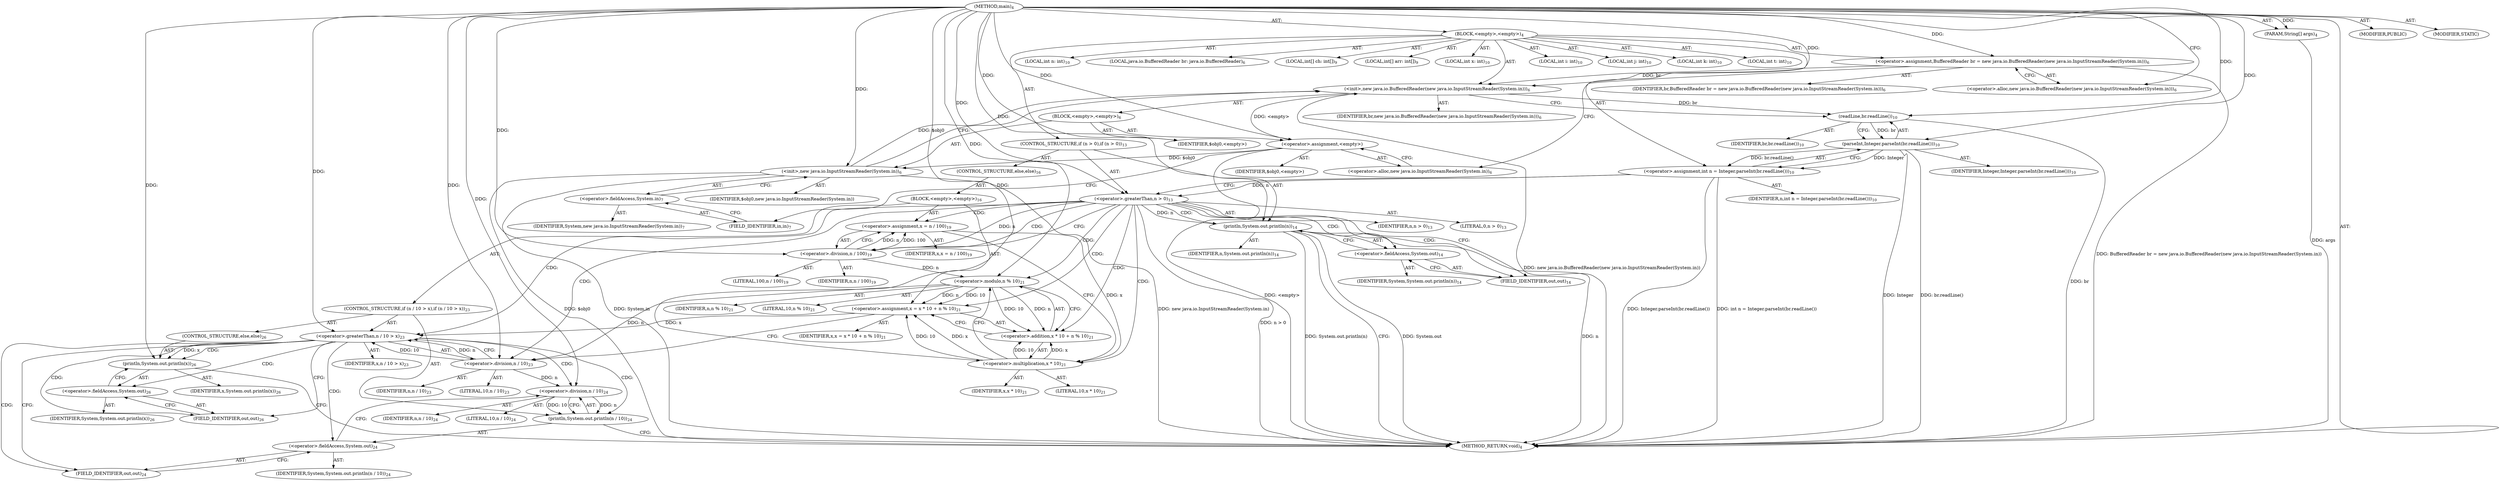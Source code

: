 digraph "main" {  
"19" [label = <(METHOD,main)<SUB>4</SUB>> ]
"20" [label = <(PARAM,String[] args)<SUB>4</SUB>> ]
"21" [label = <(BLOCK,&lt;empty&gt;,&lt;empty&gt;)<SUB>4</SUB>> ]
"4" [label = <(LOCAL,java.io.BufferedReader br: java.io.BufferedReader)<SUB>6</SUB>> ]
"22" [label = <(&lt;operator&gt;.assignment,BufferedReader br = new java.io.BufferedReader(new java.io.InputStreamReader(System.in)))<SUB>6</SUB>> ]
"23" [label = <(IDENTIFIER,br,BufferedReader br = new java.io.BufferedReader(new java.io.InputStreamReader(System.in)))<SUB>6</SUB>> ]
"24" [label = <(&lt;operator&gt;.alloc,new java.io.BufferedReader(new java.io.InputStreamReader(System.in)))<SUB>6</SUB>> ]
"25" [label = <(&lt;init&gt;,new java.io.BufferedReader(new java.io.InputStreamReader(System.in)))<SUB>6</SUB>> ]
"3" [label = <(IDENTIFIER,br,new java.io.BufferedReader(new java.io.InputStreamReader(System.in)))<SUB>6</SUB>> ]
"26" [label = <(BLOCK,&lt;empty&gt;,&lt;empty&gt;)<SUB>6</SUB>> ]
"27" [label = <(&lt;operator&gt;.assignment,&lt;empty&gt;)> ]
"28" [label = <(IDENTIFIER,$obj0,&lt;empty&gt;)> ]
"29" [label = <(&lt;operator&gt;.alloc,new java.io.InputStreamReader(System.in))<SUB>6</SUB>> ]
"30" [label = <(&lt;init&gt;,new java.io.InputStreamReader(System.in))<SUB>6</SUB>> ]
"31" [label = <(IDENTIFIER,$obj0,new java.io.InputStreamReader(System.in))> ]
"32" [label = <(&lt;operator&gt;.fieldAccess,System.in)<SUB>7</SUB>> ]
"33" [label = <(IDENTIFIER,System,new java.io.InputStreamReader(System.in))<SUB>7</SUB>> ]
"34" [label = <(FIELD_IDENTIFIER,in,in)<SUB>7</SUB>> ]
"35" [label = <(IDENTIFIER,$obj0,&lt;empty&gt;)> ]
"36" [label = <(LOCAL,int[] ch: int[])<SUB>9</SUB>> ]
"37" [label = <(LOCAL,int[] arr: int[])<SUB>9</SUB>> ]
"38" [label = <(LOCAL,int x: int)<SUB>10</SUB>> ]
"39" [label = <(LOCAL,int i: int)<SUB>10</SUB>> ]
"40" [label = <(LOCAL,int j: int)<SUB>10</SUB>> ]
"41" [label = <(LOCAL,int k: int)<SUB>10</SUB>> ]
"42" [label = <(LOCAL,int t: int)<SUB>10</SUB>> ]
"43" [label = <(LOCAL,int n: int)<SUB>10</SUB>> ]
"44" [label = <(&lt;operator&gt;.assignment,int n = Integer.parseInt(br.readLine()))<SUB>10</SUB>> ]
"45" [label = <(IDENTIFIER,n,int n = Integer.parseInt(br.readLine()))<SUB>10</SUB>> ]
"46" [label = <(parseInt,Integer.parseInt(br.readLine()))<SUB>10</SUB>> ]
"47" [label = <(IDENTIFIER,Integer,Integer.parseInt(br.readLine()))<SUB>10</SUB>> ]
"48" [label = <(readLine,br.readLine())<SUB>10</SUB>> ]
"49" [label = <(IDENTIFIER,br,br.readLine())<SUB>10</SUB>> ]
"50" [label = <(CONTROL_STRUCTURE,if (n &gt; 0),if (n &gt; 0))<SUB>13</SUB>> ]
"51" [label = <(&lt;operator&gt;.greaterThan,n &gt; 0)<SUB>13</SUB>> ]
"52" [label = <(IDENTIFIER,n,n &gt; 0)<SUB>13</SUB>> ]
"53" [label = <(LITERAL,0,n &gt; 0)<SUB>13</SUB>> ]
"54" [label = <(println,System.out.println(n))<SUB>14</SUB>> ]
"55" [label = <(&lt;operator&gt;.fieldAccess,System.out)<SUB>14</SUB>> ]
"56" [label = <(IDENTIFIER,System,System.out.println(n))<SUB>14</SUB>> ]
"57" [label = <(FIELD_IDENTIFIER,out,out)<SUB>14</SUB>> ]
"58" [label = <(IDENTIFIER,n,System.out.println(n))<SUB>14</SUB>> ]
"59" [label = <(CONTROL_STRUCTURE,else,else)<SUB>16</SUB>> ]
"60" [label = <(BLOCK,&lt;empty&gt;,&lt;empty&gt;)<SUB>16</SUB>> ]
"61" [label = <(&lt;operator&gt;.assignment,x = n / 100)<SUB>19</SUB>> ]
"62" [label = <(IDENTIFIER,x,x = n / 100)<SUB>19</SUB>> ]
"63" [label = <(&lt;operator&gt;.division,n / 100)<SUB>19</SUB>> ]
"64" [label = <(IDENTIFIER,n,n / 100)<SUB>19</SUB>> ]
"65" [label = <(LITERAL,100,n / 100)<SUB>19</SUB>> ]
"66" [label = <(&lt;operator&gt;.assignment,x = x * 10 + n % 10)<SUB>21</SUB>> ]
"67" [label = <(IDENTIFIER,x,x = x * 10 + n % 10)<SUB>21</SUB>> ]
"68" [label = <(&lt;operator&gt;.addition,x * 10 + n % 10)<SUB>21</SUB>> ]
"69" [label = <(&lt;operator&gt;.multiplication,x * 10)<SUB>21</SUB>> ]
"70" [label = <(IDENTIFIER,x,x * 10)<SUB>21</SUB>> ]
"71" [label = <(LITERAL,10,x * 10)<SUB>21</SUB>> ]
"72" [label = <(&lt;operator&gt;.modulo,n % 10)<SUB>21</SUB>> ]
"73" [label = <(IDENTIFIER,n,n % 10)<SUB>21</SUB>> ]
"74" [label = <(LITERAL,10,n % 10)<SUB>21</SUB>> ]
"75" [label = <(CONTROL_STRUCTURE,if (n / 10 &gt; x),if (n / 10 &gt; x))<SUB>23</SUB>> ]
"76" [label = <(&lt;operator&gt;.greaterThan,n / 10 &gt; x)<SUB>23</SUB>> ]
"77" [label = <(&lt;operator&gt;.division,n / 10)<SUB>23</SUB>> ]
"78" [label = <(IDENTIFIER,n,n / 10)<SUB>23</SUB>> ]
"79" [label = <(LITERAL,10,n / 10)<SUB>23</SUB>> ]
"80" [label = <(IDENTIFIER,x,n / 10 &gt; x)<SUB>23</SUB>> ]
"81" [label = <(println,System.out.println(n / 10))<SUB>24</SUB>> ]
"82" [label = <(&lt;operator&gt;.fieldAccess,System.out)<SUB>24</SUB>> ]
"83" [label = <(IDENTIFIER,System,System.out.println(n / 10))<SUB>24</SUB>> ]
"84" [label = <(FIELD_IDENTIFIER,out,out)<SUB>24</SUB>> ]
"85" [label = <(&lt;operator&gt;.division,n / 10)<SUB>24</SUB>> ]
"86" [label = <(IDENTIFIER,n,n / 10)<SUB>24</SUB>> ]
"87" [label = <(LITERAL,10,n / 10)<SUB>24</SUB>> ]
"88" [label = <(CONTROL_STRUCTURE,else,else)<SUB>26</SUB>> ]
"89" [label = <(println,System.out.println(x))<SUB>26</SUB>> ]
"90" [label = <(&lt;operator&gt;.fieldAccess,System.out)<SUB>26</SUB>> ]
"91" [label = <(IDENTIFIER,System,System.out.println(x))<SUB>26</SUB>> ]
"92" [label = <(FIELD_IDENTIFIER,out,out)<SUB>26</SUB>> ]
"93" [label = <(IDENTIFIER,x,System.out.println(x))<SUB>26</SUB>> ]
"94" [label = <(MODIFIER,PUBLIC)> ]
"95" [label = <(MODIFIER,STATIC)> ]
"96" [label = <(METHOD_RETURN,void)<SUB>4</SUB>> ]
  "19" -> "20"  [ label = "AST: "] 
  "19" -> "21"  [ label = "AST: "] 
  "19" -> "94"  [ label = "AST: "] 
  "19" -> "95"  [ label = "AST: "] 
  "19" -> "96"  [ label = "AST: "] 
  "21" -> "4"  [ label = "AST: "] 
  "21" -> "22"  [ label = "AST: "] 
  "21" -> "25"  [ label = "AST: "] 
  "21" -> "36"  [ label = "AST: "] 
  "21" -> "37"  [ label = "AST: "] 
  "21" -> "38"  [ label = "AST: "] 
  "21" -> "39"  [ label = "AST: "] 
  "21" -> "40"  [ label = "AST: "] 
  "21" -> "41"  [ label = "AST: "] 
  "21" -> "42"  [ label = "AST: "] 
  "21" -> "43"  [ label = "AST: "] 
  "21" -> "44"  [ label = "AST: "] 
  "21" -> "50"  [ label = "AST: "] 
  "22" -> "23"  [ label = "AST: "] 
  "22" -> "24"  [ label = "AST: "] 
  "25" -> "3"  [ label = "AST: "] 
  "25" -> "26"  [ label = "AST: "] 
  "26" -> "27"  [ label = "AST: "] 
  "26" -> "30"  [ label = "AST: "] 
  "26" -> "35"  [ label = "AST: "] 
  "27" -> "28"  [ label = "AST: "] 
  "27" -> "29"  [ label = "AST: "] 
  "30" -> "31"  [ label = "AST: "] 
  "30" -> "32"  [ label = "AST: "] 
  "32" -> "33"  [ label = "AST: "] 
  "32" -> "34"  [ label = "AST: "] 
  "44" -> "45"  [ label = "AST: "] 
  "44" -> "46"  [ label = "AST: "] 
  "46" -> "47"  [ label = "AST: "] 
  "46" -> "48"  [ label = "AST: "] 
  "48" -> "49"  [ label = "AST: "] 
  "50" -> "51"  [ label = "AST: "] 
  "50" -> "54"  [ label = "AST: "] 
  "50" -> "59"  [ label = "AST: "] 
  "51" -> "52"  [ label = "AST: "] 
  "51" -> "53"  [ label = "AST: "] 
  "54" -> "55"  [ label = "AST: "] 
  "54" -> "58"  [ label = "AST: "] 
  "55" -> "56"  [ label = "AST: "] 
  "55" -> "57"  [ label = "AST: "] 
  "59" -> "60"  [ label = "AST: "] 
  "60" -> "61"  [ label = "AST: "] 
  "60" -> "66"  [ label = "AST: "] 
  "60" -> "75"  [ label = "AST: "] 
  "61" -> "62"  [ label = "AST: "] 
  "61" -> "63"  [ label = "AST: "] 
  "63" -> "64"  [ label = "AST: "] 
  "63" -> "65"  [ label = "AST: "] 
  "66" -> "67"  [ label = "AST: "] 
  "66" -> "68"  [ label = "AST: "] 
  "68" -> "69"  [ label = "AST: "] 
  "68" -> "72"  [ label = "AST: "] 
  "69" -> "70"  [ label = "AST: "] 
  "69" -> "71"  [ label = "AST: "] 
  "72" -> "73"  [ label = "AST: "] 
  "72" -> "74"  [ label = "AST: "] 
  "75" -> "76"  [ label = "AST: "] 
  "75" -> "81"  [ label = "AST: "] 
  "75" -> "88"  [ label = "AST: "] 
  "76" -> "77"  [ label = "AST: "] 
  "76" -> "80"  [ label = "AST: "] 
  "77" -> "78"  [ label = "AST: "] 
  "77" -> "79"  [ label = "AST: "] 
  "81" -> "82"  [ label = "AST: "] 
  "81" -> "85"  [ label = "AST: "] 
  "82" -> "83"  [ label = "AST: "] 
  "82" -> "84"  [ label = "AST: "] 
  "85" -> "86"  [ label = "AST: "] 
  "85" -> "87"  [ label = "AST: "] 
  "88" -> "89"  [ label = "AST: "] 
  "89" -> "90"  [ label = "AST: "] 
  "89" -> "93"  [ label = "AST: "] 
  "90" -> "91"  [ label = "AST: "] 
  "90" -> "92"  [ label = "AST: "] 
  "22" -> "29"  [ label = "CFG: "] 
  "25" -> "48"  [ label = "CFG: "] 
  "44" -> "51"  [ label = "CFG: "] 
  "24" -> "22"  [ label = "CFG: "] 
  "46" -> "44"  [ label = "CFG: "] 
  "51" -> "57"  [ label = "CFG: "] 
  "51" -> "63"  [ label = "CFG: "] 
  "54" -> "96"  [ label = "CFG: "] 
  "27" -> "34"  [ label = "CFG: "] 
  "30" -> "25"  [ label = "CFG: "] 
  "48" -> "46"  [ label = "CFG: "] 
  "55" -> "54"  [ label = "CFG: "] 
  "29" -> "27"  [ label = "CFG: "] 
  "32" -> "30"  [ label = "CFG: "] 
  "57" -> "55"  [ label = "CFG: "] 
  "61" -> "69"  [ label = "CFG: "] 
  "66" -> "77"  [ label = "CFG: "] 
  "34" -> "32"  [ label = "CFG: "] 
  "63" -> "61"  [ label = "CFG: "] 
  "68" -> "66"  [ label = "CFG: "] 
  "76" -> "84"  [ label = "CFG: "] 
  "76" -> "92"  [ label = "CFG: "] 
  "81" -> "96"  [ label = "CFG: "] 
  "69" -> "72"  [ label = "CFG: "] 
  "72" -> "68"  [ label = "CFG: "] 
  "77" -> "76"  [ label = "CFG: "] 
  "82" -> "85"  [ label = "CFG: "] 
  "85" -> "81"  [ label = "CFG: "] 
  "89" -> "96"  [ label = "CFG: "] 
  "84" -> "82"  [ label = "CFG: "] 
  "90" -> "89"  [ label = "CFG: "] 
  "92" -> "90"  [ label = "CFG: "] 
  "19" -> "24"  [ label = "CFG: "] 
  "20" -> "96"  [ label = "DDG: args"] 
  "22" -> "96"  [ label = "DDG: BufferedReader br = new java.io.BufferedReader(new java.io.InputStreamReader(System.in))"] 
  "27" -> "96"  [ label = "DDG: &lt;empty&gt;"] 
  "30" -> "96"  [ label = "DDG: $obj0"] 
  "30" -> "96"  [ label = "DDG: System.in"] 
  "30" -> "96"  [ label = "DDG: new java.io.InputStreamReader(System.in)"] 
  "25" -> "96"  [ label = "DDG: new java.io.BufferedReader(new java.io.InputStreamReader(System.in))"] 
  "48" -> "96"  [ label = "DDG: br"] 
  "46" -> "96"  [ label = "DDG: br.readLine()"] 
  "44" -> "96"  [ label = "DDG: Integer.parseInt(br.readLine())"] 
  "44" -> "96"  [ label = "DDG: int n = Integer.parseInt(br.readLine())"] 
  "51" -> "96"  [ label = "DDG: n &gt; 0"] 
  "54" -> "96"  [ label = "DDG: System.out"] 
  "54" -> "96"  [ label = "DDG: n"] 
  "54" -> "96"  [ label = "DDG: System.out.println(n)"] 
  "46" -> "96"  [ label = "DDG: Integer"] 
  "19" -> "20"  [ label = "DDG: "] 
  "19" -> "22"  [ label = "DDG: "] 
  "46" -> "44"  [ label = "DDG: Integer"] 
  "46" -> "44"  [ label = "DDG: br.readLine()"] 
  "22" -> "25"  [ label = "DDG: br"] 
  "19" -> "25"  [ label = "DDG: "] 
  "27" -> "25"  [ label = "DDG: &lt;empty&gt;"] 
  "30" -> "25"  [ label = "DDG: $obj0"] 
  "19" -> "27"  [ label = "DDG: "] 
  "19" -> "35"  [ label = "DDG: "] 
  "19" -> "46"  [ label = "DDG: "] 
  "48" -> "46"  [ label = "DDG: br"] 
  "44" -> "51"  [ label = "DDG: n"] 
  "19" -> "51"  [ label = "DDG: "] 
  "51" -> "54"  [ label = "DDG: n"] 
  "19" -> "54"  [ label = "DDG: "] 
  "27" -> "30"  [ label = "DDG: $obj0"] 
  "19" -> "30"  [ label = "DDG: "] 
  "25" -> "48"  [ label = "DDG: br"] 
  "19" -> "48"  [ label = "DDG: "] 
  "63" -> "61"  [ label = "DDG: n"] 
  "63" -> "61"  [ label = "DDG: 100"] 
  "69" -> "66"  [ label = "DDG: x"] 
  "69" -> "66"  [ label = "DDG: 10"] 
  "72" -> "66"  [ label = "DDG: n"] 
  "72" -> "66"  [ label = "DDG: 10"] 
  "51" -> "63"  [ label = "DDG: n"] 
  "19" -> "63"  [ label = "DDG: "] 
  "69" -> "68"  [ label = "DDG: x"] 
  "69" -> "68"  [ label = "DDG: 10"] 
  "72" -> "68"  [ label = "DDG: n"] 
  "72" -> "68"  [ label = "DDG: 10"] 
  "77" -> "76"  [ label = "DDG: n"] 
  "77" -> "76"  [ label = "DDG: 10"] 
  "66" -> "76"  [ label = "DDG: x"] 
  "19" -> "76"  [ label = "DDG: "] 
  "85" -> "81"  [ label = "DDG: n"] 
  "85" -> "81"  [ label = "DDG: 10"] 
  "61" -> "69"  [ label = "DDG: x"] 
  "19" -> "69"  [ label = "DDG: "] 
  "63" -> "72"  [ label = "DDG: n"] 
  "19" -> "72"  [ label = "DDG: "] 
  "72" -> "77"  [ label = "DDG: n"] 
  "19" -> "77"  [ label = "DDG: "] 
  "77" -> "85"  [ label = "DDG: n"] 
  "19" -> "85"  [ label = "DDG: "] 
  "76" -> "89"  [ label = "DDG: x"] 
  "19" -> "89"  [ label = "DDG: "] 
  "51" -> "68"  [ label = "CDG: "] 
  "51" -> "61"  [ label = "CDG: "] 
  "51" -> "77"  [ label = "CDG: "] 
  "51" -> "57"  [ label = "CDG: "] 
  "51" -> "66"  [ label = "CDG: "] 
  "51" -> "72"  [ label = "CDG: "] 
  "51" -> "69"  [ label = "CDG: "] 
  "51" -> "63"  [ label = "CDG: "] 
  "51" -> "76"  [ label = "CDG: "] 
  "51" -> "55"  [ label = "CDG: "] 
  "51" -> "54"  [ label = "CDG: "] 
  "76" -> "89"  [ label = "CDG: "] 
  "76" -> "81"  [ label = "CDG: "] 
  "76" -> "84"  [ label = "CDG: "] 
  "76" -> "85"  [ label = "CDG: "] 
  "76" -> "92"  [ label = "CDG: "] 
  "76" -> "82"  [ label = "CDG: "] 
  "76" -> "90"  [ label = "CDG: "] 
}
